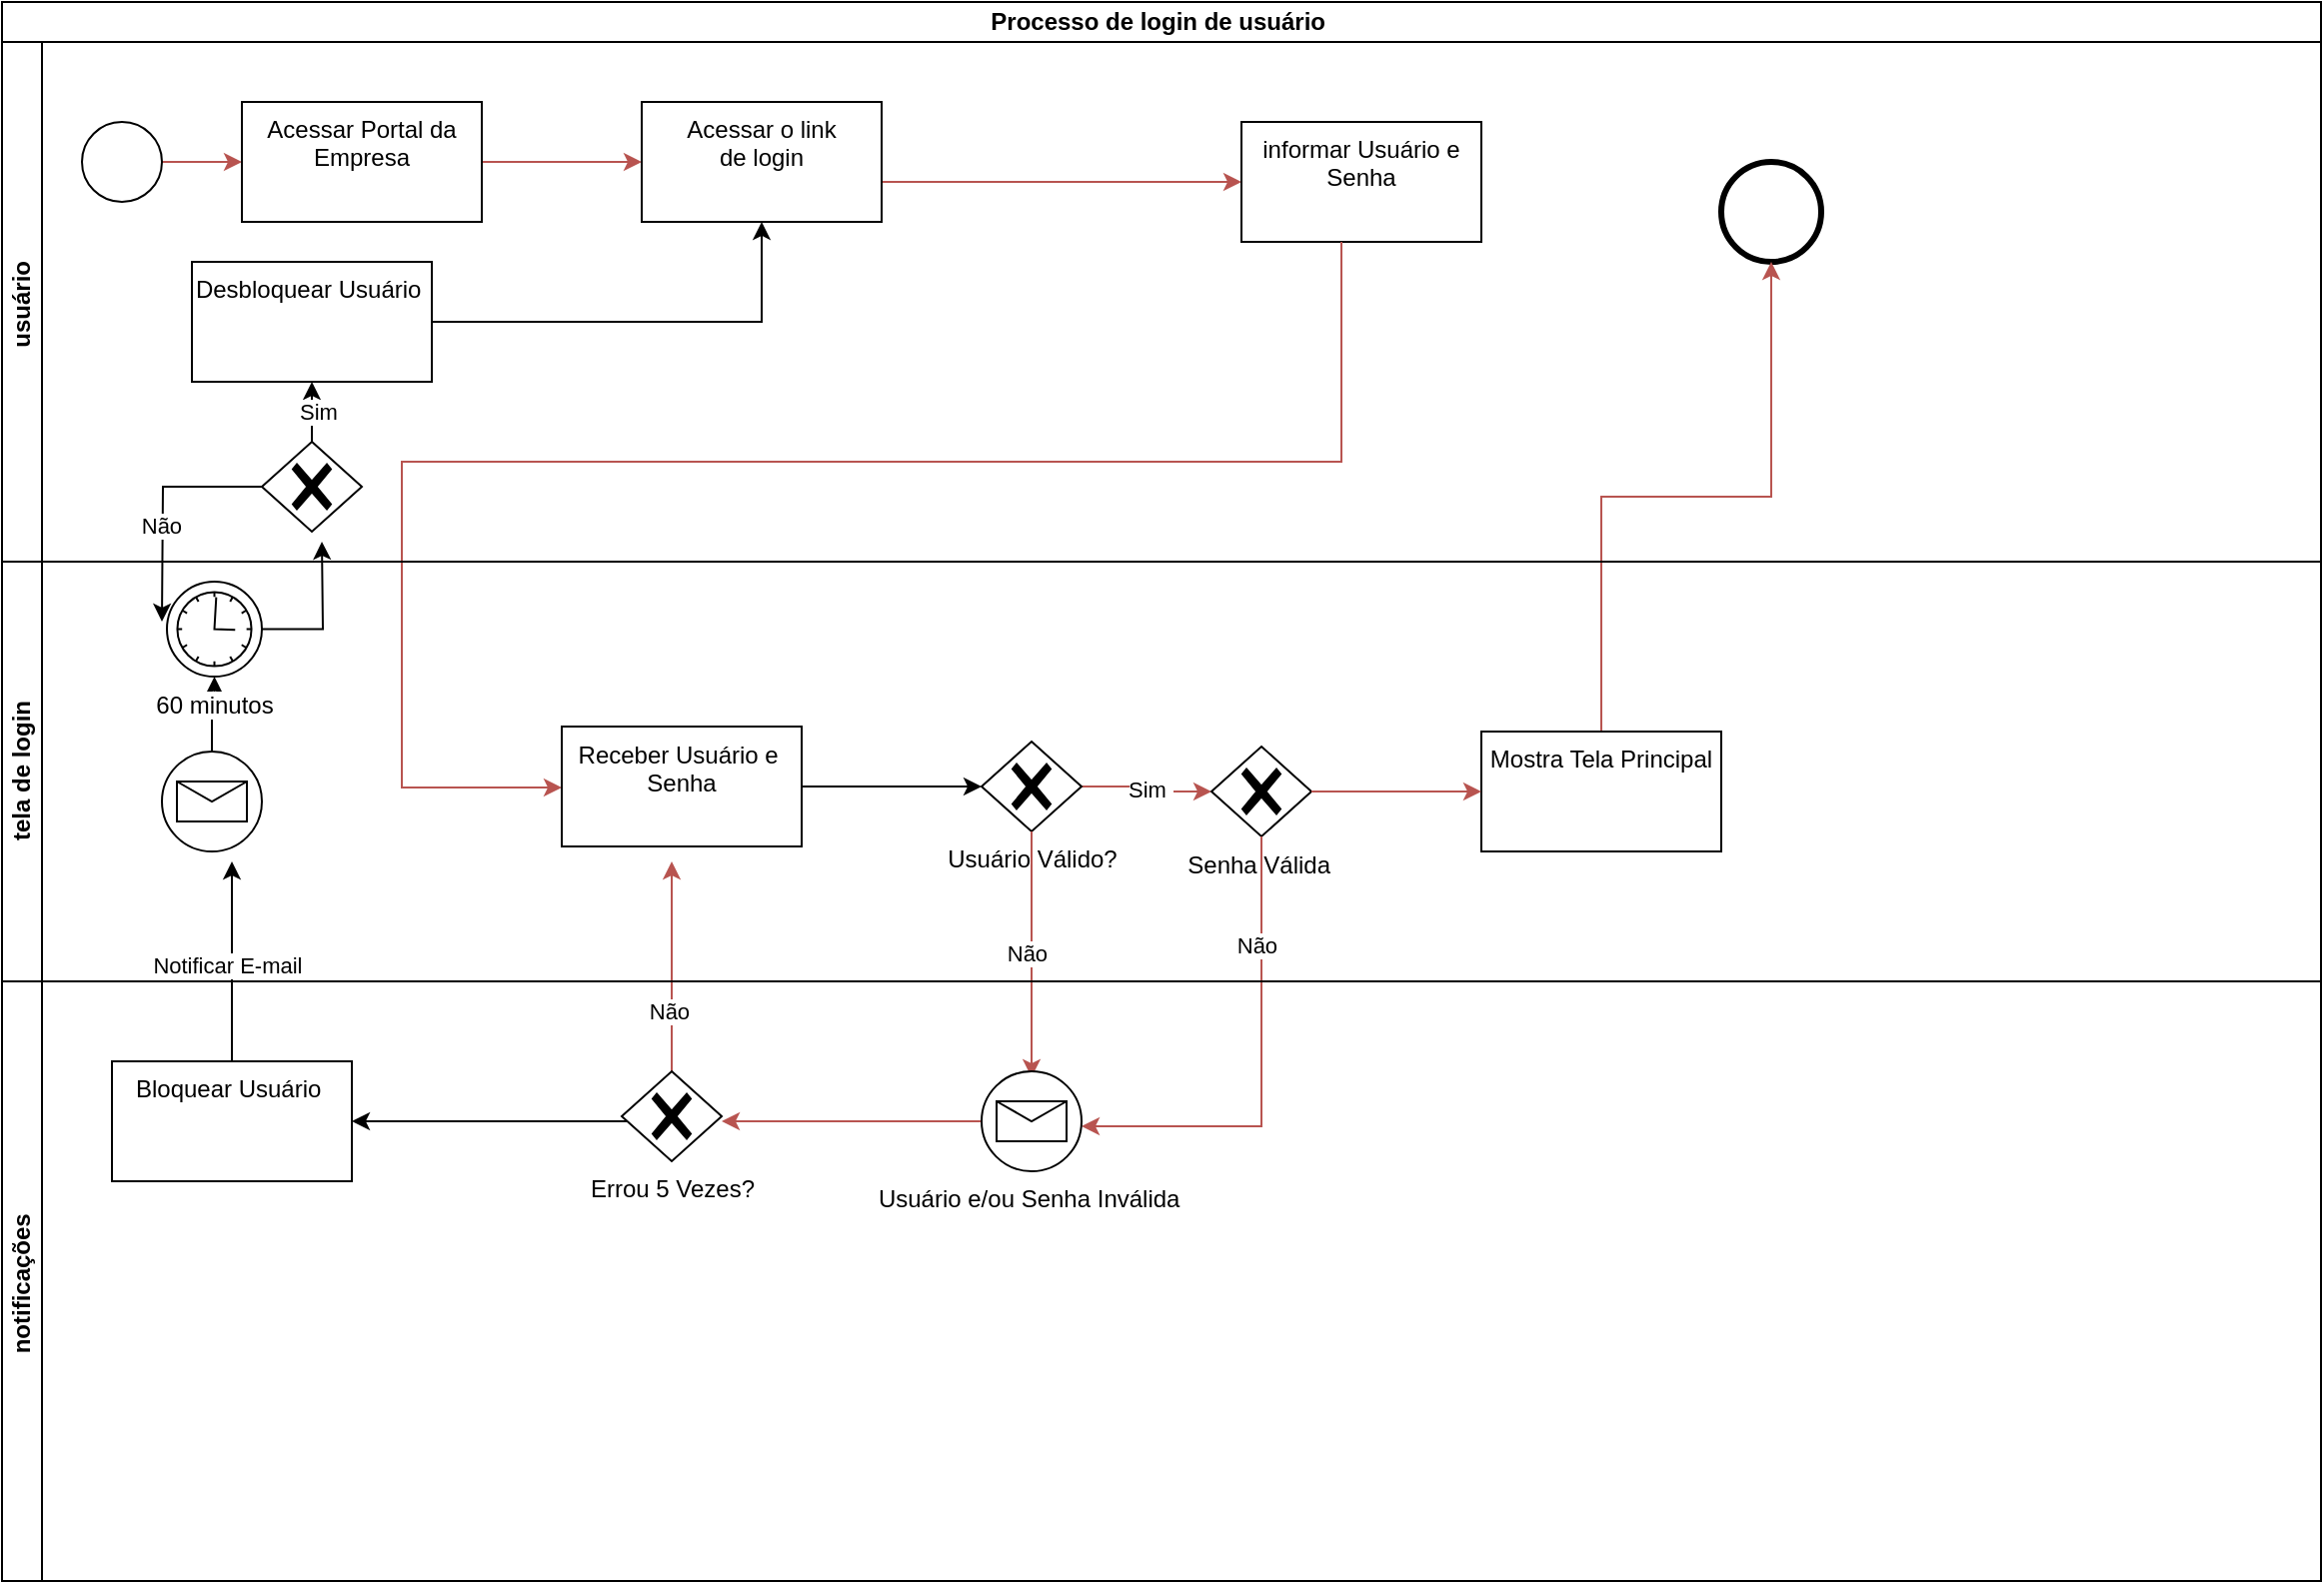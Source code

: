 <mxfile version="24.7.16">
  <diagram name="Página-1" id="iztAj0njowZ3JJKUc7U6">
    <mxGraphModel dx="1502" dy="556" grid="1" gridSize="10" guides="1" tooltips="1" connect="1" arrows="1" fold="1" page="1" pageScale="1" pageWidth="827" pageHeight="1169" math="0" shadow="0">
      <root>
        <mxCell id="0" />
        <mxCell id="1" parent="0" />
        <mxCell id="K2zvp9Cle3BON6LFUC2D-2" value="Processo de login de usuário&amp;nbsp;" style="swimlane;html=1;childLayout=stackLayout;resizeParent=1;resizeParentMax=0;horizontal=1;startSize=20;horizontalStack=0;whiteSpace=wrap;" vertex="1" parent="1">
          <mxGeometry x="10" y="60" width="1160" height="790" as="geometry" />
        </mxCell>
        <mxCell id="K2zvp9Cle3BON6LFUC2D-3" value="usuário&amp;nbsp;" style="swimlane;html=1;startSize=20;horizontal=0;" vertex="1" parent="K2zvp9Cle3BON6LFUC2D-2">
          <mxGeometry y="20" width="1160" height="260" as="geometry" />
        </mxCell>
        <mxCell id="K2zvp9Cle3BON6LFUC2D-12" value="" style="edgeStyle=orthogonalEdgeStyle;rounded=0;orthogonalLoop=1;jettySize=auto;html=1;fillColor=#f8cecc;strokeColor=#b85450;" edge="1" parent="K2zvp9Cle3BON6LFUC2D-3" source="K2zvp9Cle3BON6LFUC2D-8" target="K2zvp9Cle3BON6LFUC2D-11">
          <mxGeometry relative="1" as="geometry" />
        </mxCell>
        <mxCell id="K2zvp9Cle3BON6LFUC2D-8" value="" style="points=[[0.145,0.145,0],[0.5,0,0],[0.855,0.145,0],[1,0.5,0],[0.855,0.855,0],[0.5,1,0],[0.145,0.855,0],[0,0.5,0]];shape=mxgraph.bpmn.event;html=1;verticalLabelPosition=bottom;labelBackgroundColor=#ffffff;verticalAlign=top;align=center;perimeter=ellipsePerimeter;outlineConnect=0;aspect=fixed;outline=standard;symbol=general;" vertex="1" parent="K2zvp9Cle3BON6LFUC2D-3">
          <mxGeometry x="40" y="40" width="40" height="40" as="geometry" />
        </mxCell>
        <mxCell id="K2zvp9Cle3BON6LFUC2D-14" value="" style="edgeStyle=orthogonalEdgeStyle;rounded=0;orthogonalLoop=1;jettySize=auto;html=1;fillColor=#f8cecc;strokeColor=#b85450;" edge="1" parent="K2zvp9Cle3BON6LFUC2D-3" source="K2zvp9Cle3BON6LFUC2D-11" target="K2zvp9Cle3BON6LFUC2D-13">
          <mxGeometry relative="1" as="geometry" />
        </mxCell>
        <mxCell id="K2zvp9Cle3BON6LFUC2D-11" value="Acessar Portal da Empresa" style="whiteSpace=wrap;html=1;verticalAlign=top;labelBackgroundColor=#ffffff;" vertex="1" parent="K2zvp9Cle3BON6LFUC2D-3">
          <mxGeometry x="120" y="30" width="120" height="60" as="geometry" />
        </mxCell>
        <mxCell id="K2zvp9Cle3BON6LFUC2D-17" style="edgeStyle=orthogonalEdgeStyle;rounded=0;orthogonalLoop=1;jettySize=auto;html=1;entryX=0;entryY=0.5;entryDx=0;entryDy=0;fillColor=#f8cecc;strokeColor=#b85450;" edge="1" parent="K2zvp9Cle3BON6LFUC2D-3" source="K2zvp9Cle3BON6LFUC2D-13" target="K2zvp9Cle3BON6LFUC2D-15">
          <mxGeometry relative="1" as="geometry">
            <Array as="points">
              <mxPoint x="480" y="70" />
              <mxPoint x="480" y="70" />
            </Array>
          </mxGeometry>
        </mxCell>
        <mxCell id="K2zvp9Cle3BON6LFUC2D-13" value="Acessar o link&lt;div&gt;de login&lt;/div&gt;&lt;div&gt;&lt;br&gt;&lt;/div&gt;" style="whiteSpace=wrap;html=1;verticalAlign=top;labelBackgroundColor=#ffffff;" vertex="1" parent="K2zvp9Cle3BON6LFUC2D-3">
          <mxGeometry x="320" y="30" width="120" height="60" as="geometry" />
        </mxCell>
        <mxCell id="K2zvp9Cle3BON6LFUC2D-15" value="informar Usuário e Senha" style="whiteSpace=wrap;html=1;verticalAlign=top;labelBackgroundColor=#ffffff;" vertex="1" parent="K2zvp9Cle3BON6LFUC2D-3">
          <mxGeometry x="620" y="40" width="120" height="60" as="geometry" />
        </mxCell>
        <mxCell id="K2zvp9Cle3BON6LFUC2D-39" value="" style="points=[[0.145,0.145,0],[0.5,0,0],[0.855,0.145,0],[1,0.5,0],[0.855,0.855,0],[0.5,1,0],[0.145,0.855,0],[0,0.5,0]];shape=mxgraph.bpmn.event;html=1;verticalLabelPosition=bottom;labelBackgroundColor=#ffffff;verticalAlign=top;align=center;perimeter=ellipsePerimeter;outlineConnect=0;aspect=fixed;outline=end;symbol=terminate2;" vertex="1" parent="K2zvp9Cle3BON6LFUC2D-3">
          <mxGeometry x="860" y="60" width="50" height="50" as="geometry" />
        </mxCell>
        <mxCell id="K2zvp9Cle3BON6LFUC2D-65" style="edgeStyle=orthogonalEdgeStyle;rounded=0;orthogonalLoop=1;jettySize=auto;html=1;entryX=0.5;entryY=1;entryDx=0;entryDy=0;" edge="1" parent="K2zvp9Cle3BON6LFUC2D-3" source="K2zvp9Cle3BON6LFUC2D-62" target="K2zvp9Cle3BON6LFUC2D-13">
          <mxGeometry relative="1" as="geometry" />
        </mxCell>
        <mxCell id="K2zvp9Cle3BON6LFUC2D-62" value="Desbloquear Usuário&amp;nbsp;" style="whiteSpace=wrap;html=1;verticalAlign=top;labelBackgroundColor=#ffffff;" vertex="1" parent="K2zvp9Cle3BON6LFUC2D-3">
          <mxGeometry x="95" y="110" width="120" height="60" as="geometry" />
        </mxCell>
        <mxCell id="K2zvp9Cle3BON6LFUC2D-78" style="edgeStyle=orthogonalEdgeStyle;rounded=0;orthogonalLoop=1;jettySize=auto;html=1;" edge="1" parent="K2zvp9Cle3BON6LFUC2D-3" source="K2zvp9Cle3BON6LFUC2D-67">
          <mxGeometry relative="1" as="geometry">
            <mxPoint x="80" y="290" as="targetPoint" />
          </mxGeometry>
        </mxCell>
        <mxCell id="K2zvp9Cle3BON6LFUC2D-81" value="Não&amp;nbsp;" style="edgeLabel;html=1;align=center;verticalAlign=middle;resizable=0;points=[];" vertex="1" connectable="0" parent="K2zvp9Cle3BON6LFUC2D-78">
          <mxGeometry x="0.179" relative="1" as="geometry">
            <mxPoint as="offset" />
          </mxGeometry>
        </mxCell>
        <mxCell id="K2zvp9Cle3BON6LFUC2D-83" style="edgeStyle=orthogonalEdgeStyle;rounded=0;orthogonalLoop=1;jettySize=auto;html=1;" edge="1" parent="K2zvp9Cle3BON6LFUC2D-3" source="K2zvp9Cle3BON6LFUC2D-67" target="K2zvp9Cle3BON6LFUC2D-62">
          <mxGeometry relative="1" as="geometry" />
        </mxCell>
        <mxCell id="K2zvp9Cle3BON6LFUC2D-84" value="Sim" style="edgeLabel;html=1;align=center;verticalAlign=middle;resizable=0;points=[];" vertex="1" connectable="0" parent="K2zvp9Cle3BON6LFUC2D-83">
          <mxGeometry x="-0.385" y="-2" relative="1" as="geometry">
            <mxPoint x="1" as="offset" />
          </mxGeometry>
        </mxCell>
        <mxCell id="K2zvp9Cle3BON6LFUC2D-67" value="" style="points=[[0.25,0.25,0],[0.5,0,0],[0.75,0.25,0],[1,0.5,0],[0.75,0.75,0],[0.5,1,0],[0.25,0.75,0],[0,0.5,0]];shape=mxgraph.bpmn.gateway2;html=1;verticalLabelPosition=bottom;labelBackgroundColor=#ffffff;verticalAlign=top;align=center;perimeter=rhombusPerimeter;outlineConnect=0;outline=none;symbol=none;gwType=exclusive;direction=east;" vertex="1" parent="K2zvp9Cle3BON6LFUC2D-3">
          <mxGeometry x="130" y="200" width="50" height="45" as="geometry" />
        </mxCell>
        <mxCell id="K2zvp9Cle3BON6LFUC2D-19" value="" style="edgeStyle=orthogonalEdgeStyle;rounded=0;orthogonalLoop=1;jettySize=auto;html=1;fillColor=#f8cecc;strokeColor=#b85450;" edge="1" parent="K2zvp9Cle3BON6LFUC2D-2" source="K2zvp9Cle3BON6LFUC2D-15" target="K2zvp9Cle3BON6LFUC2D-18">
          <mxGeometry relative="1" as="geometry">
            <Array as="points">
              <mxPoint x="670" y="230" />
              <mxPoint x="200" y="230" />
              <mxPoint x="200" y="393" />
            </Array>
          </mxGeometry>
        </mxCell>
        <mxCell id="K2zvp9Cle3BON6LFUC2D-40" style="edgeStyle=orthogonalEdgeStyle;rounded=0;orthogonalLoop=1;jettySize=auto;html=1;entryX=0.5;entryY=1;entryDx=0;entryDy=0;entryPerimeter=0;fillColor=#f8cecc;strokeColor=#b85450;" edge="1" parent="K2zvp9Cle3BON6LFUC2D-2" source="K2zvp9Cle3BON6LFUC2D-37" target="K2zvp9Cle3BON6LFUC2D-39">
          <mxGeometry relative="1" as="geometry" />
        </mxCell>
        <mxCell id="K2zvp9Cle3BON6LFUC2D-6" value="tela de login" style="swimlane;html=1;startSize=20;horizontal=0;" vertex="1" parent="K2zvp9Cle3BON6LFUC2D-2">
          <mxGeometry y="280" width="1160" height="210" as="geometry" />
        </mxCell>
        <mxCell id="K2zvp9Cle3BON6LFUC2D-18" value="Receber Usuário e&amp;nbsp;&lt;div&gt;Senha&lt;/div&gt;" style="whiteSpace=wrap;html=1;verticalAlign=top;labelBackgroundColor=#ffffff;" vertex="1" parent="K2zvp9Cle3BON6LFUC2D-6">
          <mxGeometry x="280" y="82.5" width="120" height="60" as="geometry" />
        </mxCell>
        <mxCell id="K2zvp9Cle3BON6LFUC2D-37" value="Mostra Tela Principal" style="whiteSpace=wrap;html=1;verticalAlign=top;labelBackgroundColor=#ffffff;" vertex="1" parent="K2zvp9Cle3BON6LFUC2D-6">
          <mxGeometry x="740" y="85" width="120" height="60" as="geometry" />
        </mxCell>
        <mxCell id="K2zvp9Cle3BON6LFUC2D-24" value="" style="edgeStyle=orthogonalEdgeStyle;rounded=0;orthogonalLoop=1;jettySize=auto;html=1;fillColor=#f8cecc;strokeColor=#b85450;" edge="1" parent="K2zvp9Cle3BON6LFUC2D-6" source="K2zvp9Cle3BON6LFUC2D-20" target="K2zvp9Cle3BON6LFUC2D-23">
          <mxGeometry relative="1" as="geometry" />
        </mxCell>
        <mxCell id="K2zvp9Cle3BON6LFUC2D-25" value="Sim&amp;nbsp;" style="edgeLabel;html=1;align=center;verticalAlign=middle;resizable=0;points=[];" vertex="1" connectable="0" parent="K2zvp9Cle3BON6LFUC2D-24">
          <mxGeometry x="-0.007" y="1" relative="1" as="geometry">
            <mxPoint as="offset" />
          </mxGeometry>
        </mxCell>
        <mxCell id="K2zvp9Cle3BON6LFUC2D-20" value="Usuário Válido?" style="points=[[0.25,0.25,0],[0.5,0,0],[0.75,0.25,0],[1,0.5,0],[0.75,0.75,0],[0.5,1,0],[0.25,0.75,0],[0,0.5,0]];shape=mxgraph.bpmn.gateway2;html=1;verticalLabelPosition=bottom;labelBackgroundColor=#ffffff;verticalAlign=top;align=center;perimeter=rhombusPerimeter;outlineConnect=0;outline=none;symbol=none;gwType=exclusive;direction=east;" vertex="1" parent="K2zvp9Cle3BON6LFUC2D-6">
          <mxGeometry x="490" y="90" width="50" height="45" as="geometry" />
        </mxCell>
        <mxCell id="K2zvp9Cle3BON6LFUC2D-23" value="Senha Válida&amp;nbsp;" style="points=[[0.25,0.25,0],[0.5,0,0],[0.75,0.25,0],[1,0.5,0],[0.75,0.75,0],[0.5,1,0],[0.25,0.75,0],[0,0.5,0]];shape=mxgraph.bpmn.gateway2;html=1;verticalLabelPosition=bottom;labelBackgroundColor=#ffffff;verticalAlign=top;align=center;perimeter=rhombusPerimeter;outlineConnect=0;outline=none;symbol=none;gwType=exclusive;" vertex="1" parent="K2zvp9Cle3BON6LFUC2D-6">
          <mxGeometry x="605" y="92.5" width="50" height="45" as="geometry" />
        </mxCell>
        <mxCell id="K2zvp9Cle3BON6LFUC2D-30" style="edgeStyle=orthogonalEdgeStyle;rounded=0;orthogonalLoop=1;jettySize=auto;html=1;fillColor=#f8cecc;strokeColor=#b85450;" edge="1" parent="K2zvp9Cle3BON6LFUC2D-6" source="K2zvp9Cle3BON6LFUC2D-20">
          <mxGeometry relative="1" as="geometry">
            <mxPoint x="515" y="258" as="targetPoint" />
            <Array as="points">
              <mxPoint x="515" y="227.5" />
              <mxPoint x="515" y="227.5" />
            </Array>
          </mxGeometry>
        </mxCell>
        <mxCell id="K2zvp9Cle3BON6LFUC2D-32" value="Não&amp;nbsp;" style="edgeLabel;html=1;align=center;verticalAlign=middle;resizable=0;points=[];" vertex="1" connectable="0" parent="K2zvp9Cle3BON6LFUC2D-30">
          <mxGeometry x="-0.008" y="-1" relative="1" as="geometry">
            <mxPoint as="offset" />
          </mxGeometry>
        </mxCell>
        <mxCell id="K2zvp9Cle3BON6LFUC2D-35" style="edgeStyle=orthogonalEdgeStyle;rounded=0;orthogonalLoop=1;jettySize=auto;html=1;entryX=1;entryY=0.5;entryDx=0;entryDy=0;entryPerimeter=0;fillColor=#f8cecc;strokeColor=#b85450;" edge="1" parent="K2zvp9Cle3BON6LFUC2D-6" source="K2zvp9Cle3BON6LFUC2D-23">
          <mxGeometry relative="1" as="geometry">
            <mxPoint x="540" y="282.5" as="targetPoint" />
            <Array as="points">
              <mxPoint x="630" y="282.5" />
            </Array>
          </mxGeometry>
        </mxCell>
        <mxCell id="K2zvp9Cle3BON6LFUC2D-36" value="Não&amp;nbsp;" style="edgeLabel;html=1;align=center;verticalAlign=middle;resizable=0;points=[];" vertex="1" connectable="0" parent="K2zvp9Cle3BON6LFUC2D-35">
          <mxGeometry x="-0.536" y="-1" relative="1" as="geometry">
            <mxPoint as="offset" />
          </mxGeometry>
        </mxCell>
        <mxCell id="K2zvp9Cle3BON6LFUC2D-49" style="edgeStyle=orthogonalEdgeStyle;rounded=0;orthogonalLoop=1;jettySize=auto;html=1;fillColor=#f8cecc;strokeColor=#b85450;" edge="1" parent="K2zvp9Cle3BON6LFUC2D-6">
          <mxGeometry relative="1" as="geometry">
            <mxPoint x="335" y="150" as="targetPoint" />
            <mxPoint x="335" y="257.5" as="sourcePoint" />
          </mxGeometry>
        </mxCell>
        <mxCell id="K2zvp9Cle3BON6LFUC2D-50" value="Não&amp;nbsp;" style="edgeLabel;html=1;align=center;verticalAlign=middle;resizable=0;points=[];" vertex="1" connectable="0" parent="K2zvp9Cle3BON6LFUC2D-49">
          <mxGeometry x="-0.398" relative="1" as="geometry">
            <mxPoint as="offset" />
          </mxGeometry>
        </mxCell>
        <mxCell id="K2zvp9Cle3BON6LFUC2D-45" style="edgeStyle=orthogonalEdgeStyle;rounded=0;orthogonalLoop=1;jettySize=auto;html=1;entryX=1;entryY=0.5;entryDx=0;entryDy=0;entryPerimeter=0;fillColor=#f8cecc;strokeColor=#b85450;" edge="1" parent="K2zvp9Cle3BON6LFUC2D-6">
          <mxGeometry relative="1" as="geometry">
            <mxPoint x="490" y="280" as="sourcePoint" />
            <mxPoint x="360" y="280" as="targetPoint" />
          </mxGeometry>
        </mxCell>
        <mxCell id="K2zvp9Cle3BON6LFUC2D-41" style="edgeStyle=orthogonalEdgeStyle;rounded=0;orthogonalLoop=1;jettySize=auto;html=1;entryX=0;entryY=0.5;entryDx=0;entryDy=0;entryPerimeter=0;" edge="1" parent="K2zvp9Cle3BON6LFUC2D-6" source="K2zvp9Cle3BON6LFUC2D-18" target="K2zvp9Cle3BON6LFUC2D-20">
          <mxGeometry relative="1" as="geometry" />
        </mxCell>
        <mxCell id="K2zvp9Cle3BON6LFUC2D-38" value="" style="edgeStyle=orthogonalEdgeStyle;rounded=0;orthogonalLoop=1;jettySize=auto;html=1;fillColor=#f8cecc;strokeColor=#b85450;" edge="1" parent="K2zvp9Cle3BON6LFUC2D-6" source="K2zvp9Cle3BON6LFUC2D-23" target="K2zvp9Cle3BON6LFUC2D-37">
          <mxGeometry relative="1" as="geometry" />
        </mxCell>
        <mxCell id="K2zvp9Cle3BON6LFUC2D-66" value="" style="edgeStyle=orthogonalEdgeStyle;rounded=0;orthogonalLoop=1;jettySize=auto;html=1;" edge="1" parent="K2zvp9Cle3BON6LFUC2D-6" source="K2zvp9Cle3BON6LFUC2D-53" target="K2zvp9Cle3BON6LFUC2D-59">
          <mxGeometry relative="1" as="geometry" />
        </mxCell>
        <mxCell id="K2zvp9Cle3BON6LFUC2D-53" value="" style="points=[[0.145,0.145,0],[0.5,0,0],[0.855,0.145,0],[1,0.5,0],[0.855,0.855,0],[0.5,1,0],[0.145,0.855,0],[0,0.5,0]];shape=mxgraph.bpmn.event;html=1;verticalLabelPosition=bottom;labelBackgroundColor=#ffffff;verticalAlign=top;align=center;perimeter=ellipsePerimeter;outlineConnect=0;aspect=fixed;outline=standard;symbol=message;" vertex="1" parent="K2zvp9Cle3BON6LFUC2D-6">
          <mxGeometry x="80" y="95" width="50" height="50" as="geometry" />
        </mxCell>
        <mxCell id="K2zvp9Cle3BON6LFUC2D-80" style="edgeStyle=orthogonalEdgeStyle;rounded=0;orthogonalLoop=1;jettySize=auto;html=1;" edge="1" parent="K2zvp9Cle3BON6LFUC2D-6" source="K2zvp9Cle3BON6LFUC2D-59">
          <mxGeometry relative="1" as="geometry">
            <mxPoint x="160" y="-10" as="targetPoint" />
          </mxGeometry>
        </mxCell>
        <mxCell id="K2zvp9Cle3BON6LFUC2D-59" value="60 minutos" style="points=[[0.145,0.145,0],[0.5,0,0],[0.855,0.145,0],[1,0.5,0],[0.855,0.855,0],[0.5,1,0],[0.145,0.855,0],[0,0.5,0]];shape=mxgraph.bpmn.event;html=1;verticalLabelPosition=bottom;labelBackgroundColor=#ffffff;verticalAlign=top;align=center;perimeter=ellipsePerimeter;outlineConnect=0;aspect=fixed;outline=standard;symbol=timer;" vertex="1" parent="K2zvp9Cle3BON6LFUC2D-6">
          <mxGeometry x="82.5" y="10" width="47.5" height="47.5" as="geometry" />
        </mxCell>
        <mxCell id="K2zvp9Cle3BON6LFUC2D-4" value="notificações&amp;nbsp;" style="swimlane;html=1;startSize=20;horizontal=0;" vertex="1" parent="K2zvp9Cle3BON6LFUC2D-2">
          <mxGeometry y="490" width="1160" height="300" as="geometry" />
        </mxCell>
        <mxCell id="K2zvp9Cle3BON6LFUC2D-28" value="Usuário e/ou Senha Inválida&amp;nbsp;" style="points=[[0.145,0.145,0],[0.5,0,0],[0.855,0.145,0],[1,0.5,0],[0.855,0.855,0],[0.5,1,0],[0.145,0.855,0],[0,0.5,0]];shape=mxgraph.bpmn.event;html=1;verticalLabelPosition=bottom;labelBackgroundColor=#ffffff;verticalAlign=top;align=center;perimeter=ellipsePerimeter;outlineConnect=0;aspect=fixed;outline=standard;symbol=message;" vertex="1" parent="K2zvp9Cle3BON6LFUC2D-4">
          <mxGeometry x="490" y="45" width="50" height="50" as="geometry" />
        </mxCell>
        <mxCell id="K2zvp9Cle3BON6LFUC2D-61" style="edgeStyle=orthogonalEdgeStyle;rounded=0;orthogonalLoop=1;jettySize=auto;html=1;entryX=1;entryY=0.5;entryDx=0;entryDy=0;" edge="1" parent="K2zvp9Cle3BON6LFUC2D-4" source="K2zvp9Cle3BON6LFUC2D-43" target="K2zvp9Cle3BON6LFUC2D-51">
          <mxGeometry relative="1" as="geometry">
            <Array as="points">
              <mxPoint x="280" y="70" />
              <mxPoint x="280" y="70" />
            </Array>
          </mxGeometry>
        </mxCell>
        <mxCell id="K2zvp9Cle3BON6LFUC2D-43" value="Errou 5 Vezes?" style="points=[[0.25,0.25,0],[0.5,0,0],[0.75,0.25,0],[1,0.5,0],[0.75,0.75,0],[0.5,1,0],[0.25,0.75,0],[0,0.5,0]];shape=mxgraph.bpmn.gateway2;html=1;verticalLabelPosition=bottom;labelBackgroundColor=#ffffff;verticalAlign=top;align=center;perimeter=rhombusPerimeter;outlineConnect=0;outline=none;symbol=none;gwType=exclusive;direction=east;" vertex="1" parent="K2zvp9Cle3BON6LFUC2D-4">
          <mxGeometry x="310" y="45" width="50" height="45" as="geometry" />
        </mxCell>
        <mxCell id="K2zvp9Cle3BON6LFUC2D-74" style="edgeStyle=orthogonalEdgeStyle;rounded=0;orthogonalLoop=1;jettySize=auto;html=1;" edge="1" parent="K2zvp9Cle3BON6LFUC2D-4" source="K2zvp9Cle3BON6LFUC2D-51">
          <mxGeometry relative="1" as="geometry">
            <mxPoint x="115" y="-60" as="targetPoint" />
          </mxGeometry>
        </mxCell>
        <mxCell id="K2zvp9Cle3BON6LFUC2D-75" value="Notificar E-mail&amp;nbsp;" style="edgeLabel;html=1;align=center;verticalAlign=middle;resizable=0;points=[];" vertex="1" connectable="0" parent="K2zvp9Cle3BON6LFUC2D-74">
          <mxGeometry x="-0.045" y="1" relative="1" as="geometry">
            <mxPoint as="offset" />
          </mxGeometry>
        </mxCell>
        <mxCell id="K2zvp9Cle3BON6LFUC2D-51" value="Bloquear Usuário&amp;nbsp;" style="whiteSpace=wrap;html=1;verticalAlign=top;labelBackgroundColor=#ffffff;" vertex="1" parent="K2zvp9Cle3BON6LFUC2D-4">
          <mxGeometry x="55" y="40" width="120" height="60" as="geometry" />
        </mxCell>
      </root>
    </mxGraphModel>
  </diagram>
</mxfile>
